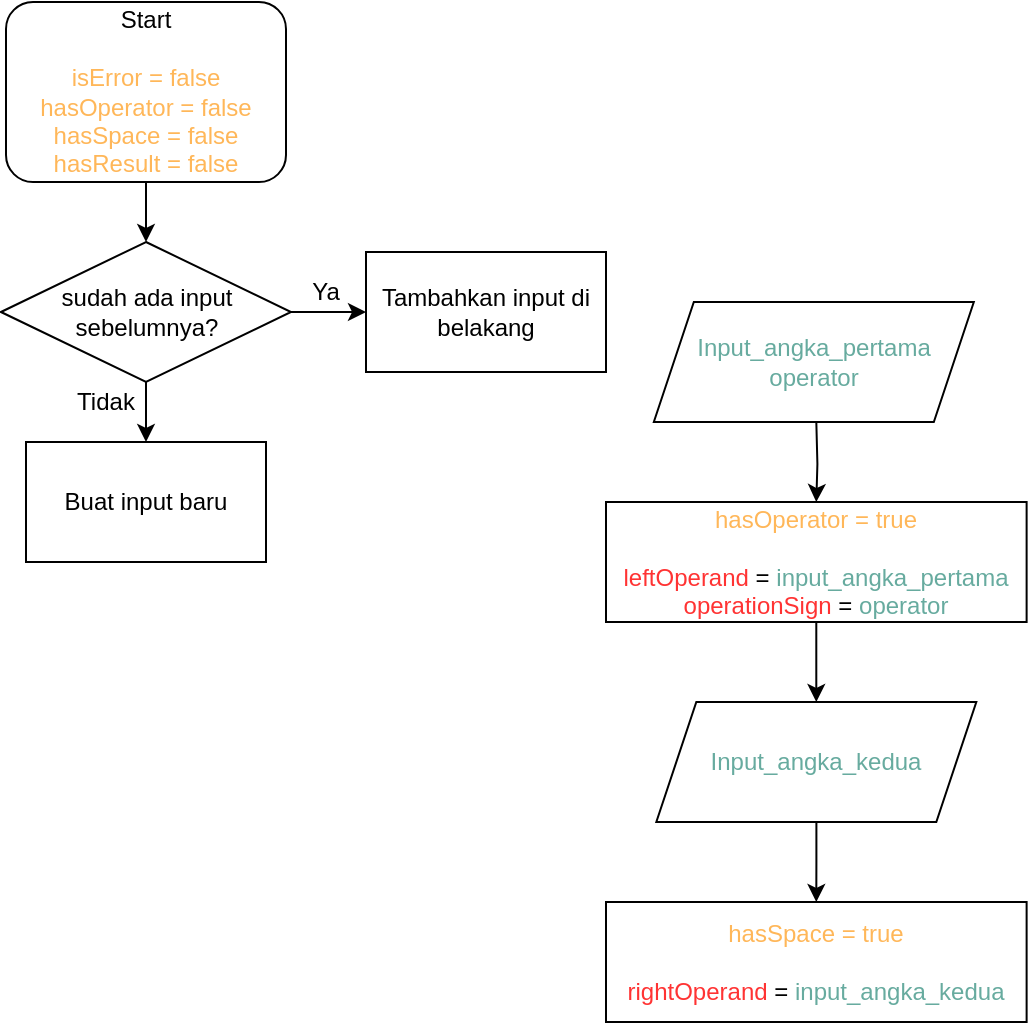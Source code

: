 <mxfile version="17.2.5" type="github">
  <diagram id="ZG08SC_tRfGBTQICPXSU" name="Page-1">
    <mxGraphModel dx="675" dy="387" grid="1" gridSize="10" guides="1" tooltips="1" connect="1" arrows="1" fold="1" page="1" pageScale="1" pageWidth="850" pageHeight="1100" math="0" shadow="0">
      <root>
        <mxCell id="0" />
        <mxCell id="1" parent="0" />
        <mxCell id="DrGUlCJ42qu_IlYluvyH-18" style="edgeStyle=orthogonalEdgeStyle;rounded=0;orthogonalLoop=1;jettySize=auto;html=1;entryX=0.5;entryY=0;entryDx=0;entryDy=0;" edge="1" parent="1" source="DrGUlCJ42qu_IlYluvyH-16">
          <mxGeometry relative="1" as="geometry">
            <mxPoint x="150" y="160" as="targetPoint" />
          </mxGeometry>
        </mxCell>
        <mxCell id="DrGUlCJ42qu_IlYluvyH-16" value="Start&lt;br&gt;&lt;br&gt;&lt;font color=&quot;#ffb759&quot;&gt;isError = false&lt;br&gt;hasOperator = false&lt;br&gt;hasSpace = false&lt;br&gt;hasResult = false&lt;/font&gt;" style="rounded=1;whiteSpace=wrap;html=1;" vertex="1" parent="1">
          <mxGeometry x="80" y="40" width="140" height="90" as="geometry" />
        </mxCell>
        <mxCell id="DrGUlCJ42qu_IlYluvyH-20" style="edgeStyle=orthogonalEdgeStyle;rounded=0;orthogonalLoop=1;jettySize=auto;html=1;" edge="1" parent="1" target="DrGUlCJ42qu_IlYluvyH-19">
          <mxGeometry relative="1" as="geometry">
            <mxPoint x="485.16" y="250" as="sourcePoint" />
          </mxGeometry>
        </mxCell>
        <mxCell id="DrGUlCJ42qu_IlYluvyH-28" style="edgeStyle=orthogonalEdgeStyle;rounded=0;orthogonalLoop=1;jettySize=auto;html=1;entryX=0.5;entryY=0;entryDx=0;entryDy=0;fontColor=#FF3333;" edge="1" parent="1" source="DrGUlCJ42qu_IlYluvyH-19" target="DrGUlCJ42qu_IlYluvyH-26">
          <mxGeometry relative="1" as="geometry" />
        </mxCell>
        <mxCell id="DrGUlCJ42qu_IlYluvyH-19" value="&lt;font&gt;&lt;font color=&quot;#ffb759&quot;&gt;hasOperator = true&lt;/font&gt;&lt;br&gt;&lt;br&gt;&lt;font color=&quot;#ff3333&quot;&gt;leftOperand&lt;/font&gt;&lt;/font&gt; = &lt;font color=&quot;#67ab9f&quot;&gt;input_angka_pertama&lt;/font&gt;&lt;br&gt;&lt;font color=&quot;#ff3333&quot;&gt;operationSign&lt;/font&gt; = &lt;font color=&quot;#67ab9f&quot;&gt;operator&lt;/font&gt;" style="rounded=0;whiteSpace=wrap;html=1;" vertex="1" parent="1">
          <mxGeometry x="380" y="290" width="210.31" height="60" as="geometry" />
        </mxCell>
        <mxCell id="DrGUlCJ42qu_IlYluvyH-21" value="&lt;font color=&quot;#67ab9f&quot;&gt;Input_angka_pertama&lt;br&gt;operator&lt;br&gt;&lt;/font&gt;" style="shape=parallelogram;perimeter=parallelogramPerimeter;whiteSpace=wrap;html=1;fixedSize=1;" vertex="1" parent="1">
          <mxGeometry x="403.91" y="190" width="160" height="60" as="geometry" />
        </mxCell>
        <mxCell id="DrGUlCJ42qu_IlYluvyH-30" value="" style="edgeStyle=orthogonalEdgeStyle;rounded=0;orthogonalLoop=1;jettySize=auto;html=1;fontColor=#FF3333;" edge="1" parent="1" source="DrGUlCJ42qu_IlYluvyH-26" target="DrGUlCJ42qu_IlYluvyH-29">
          <mxGeometry relative="1" as="geometry" />
        </mxCell>
        <mxCell id="DrGUlCJ42qu_IlYluvyH-26" value="&lt;font color=&quot;#67ab9f&quot;&gt;Input_angka_kedua&lt;br&gt;&lt;/font&gt;" style="shape=parallelogram;perimeter=parallelogramPerimeter;whiteSpace=wrap;html=1;fixedSize=1;" vertex="1" parent="1">
          <mxGeometry x="405.16" y="390" width="160" height="60" as="geometry" />
        </mxCell>
        <mxCell id="DrGUlCJ42qu_IlYluvyH-29" value="&lt;font&gt;&lt;font color=&quot;#ffb759&quot;&gt;hasSpace = true&lt;/font&gt;&lt;br&gt;&lt;br&gt;&lt;font color=&quot;#ff3333&quot;&gt;rightOperand &lt;/font&gt;&lt;/font&gt;&lt;font&gt;= &lt;font color=&quot;#67ab9f&quot;&gt;input_angka_kedua&lt;/font&gt;&lt;/font&gt;" style="rounded=0;whiteSpace=wrap;html=1;" vertex="1" parent="1">
          <mxGeometry x="380" y="490" width="210.31" height="60" as="geometry" />
        </mxCell>
        <mxCell id="DrGUlCJ42qu_IlYluvyH-34" value="" style="edgeStyle=orthogonalEdgeStyle;rounded=0;orthogonalLoop=1;jettySize=auto;html=1;fontColor=#000000;" edge="1" parent="1" source="DrGUlCJ42qu_IlYluvyH-31" target="DrGUlCJ42qu_IlYluvyH-32">
          <mxGeometry relative="1" as="geometry" />
        </mxCell>
        <mxCell id="DrGUlCJ42qu_IlYluvyH-35" value="" style="edgeStyle=orthogonalEdgeStyle;rounded=0;orthogonalLoop=1;jettySize=auto;html=1;fontColor=#000000;" edge="1" parent="1" source="DrGUlCJ42qu_IlYluvyH-31" target="DrGUlCJ42qu_IlYluvyH-33">
          <mxGeometry relative="1" as="geometry" />
        </mxCell>
        <mxCell id="DrGUlCJ42qu_IlYluvyH-31" value="&lt;font color=&quot;#000000&quot;&gt;sudah ada input&lt;br&gt;sebelumnya?&lt;/font&gt;" style="rhombus;whiteSpace=wrap;html=1;fontColor=#FFB759;" vertex="1" parent="1">
          <mxGeometry x="77.5" y="160" width="145" height="70" as="geometry" />
        </mxCell>
        <mxCell id="DrGUlCJ42qu_IlYluvyH-32" value="Buat input baru" style="rounded=0;whiteSpace=wrap;html=1;fontColor=#000000;" vertex="1" parent="1">
          <mxGeometry x="90" y="260" width="120" height="60" as="geometry" />
        </mxCell>
        <mxCell id="DrGUlCJ42qu_IlYluvyH-33" value="Tambahkan input di belakang" style="rounded=0;whiteSpace=wrap;html=1;fontColor=#000000;" vertex="1" parent="1">
          <mxGeometry x="260" y="165" width="120" height="60" as="geometry" />
        </mxCell>
        <mxCell id="DrGUlCJ42qu_IlYluvyH-36" value="Tidak" style="text;html=1;strokeColor=none;fillColor=none;align=center;verticalAlign=middle;whiteSpace=wrap;rounded=0;fontColor=#000000;" vertex="1" parent="1">
          <mxGeometry x="100" y="225" width="60" height="30" as="geometry" />
        </mxCell>
        <mxCell id="DrGUlCJ42qu_IlYluvyH-37" value="Ya" style="text;html=1;strokeColor=none;fillColor=none;align=center;verticalAlign=middle;whiteSpace=wrap;rounded=0;fontColor=#000000;" vertex="1" parent="1">
          <mxGeometry x="210" y="170" width="60" height="30" as="geometry" />
        </mxCell>
      </root>
    </mxGraphModel>
  </diagram>
</mxfile>
